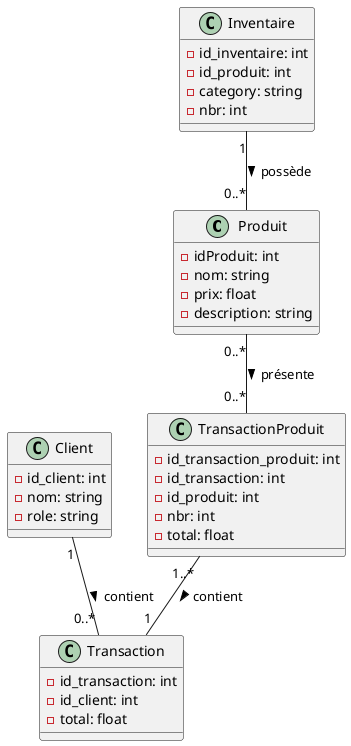 @startuml

class Produit {
    -idProduit: int
    -nom: string
    -prix: float
    -description: string
}

class Inventaire {
    -id_inventaire: int
    -id_produit: int
    -category: string
    -nbr: int
}

class Client {
    -id_client: int
    -nom: string
    -role: string
}

class TransactionProduit {
    -id_transaction_produit: int
    -id_transaction: int
    -id_produit: int
    -nbr: int
    -total: float
}

class Transaction {
    -id_transaction: int
    -id_client: int
    -total: float
}

Client "1" -- "0..*" Transaction : contient >
Inventaire "1" -- "0..*" Produit : possède >
Produit "0..*" -- "0..*" TransactionProduit : présente >
TransactionProduit "1..*" -- "1" Transaction : contient >

@enduml